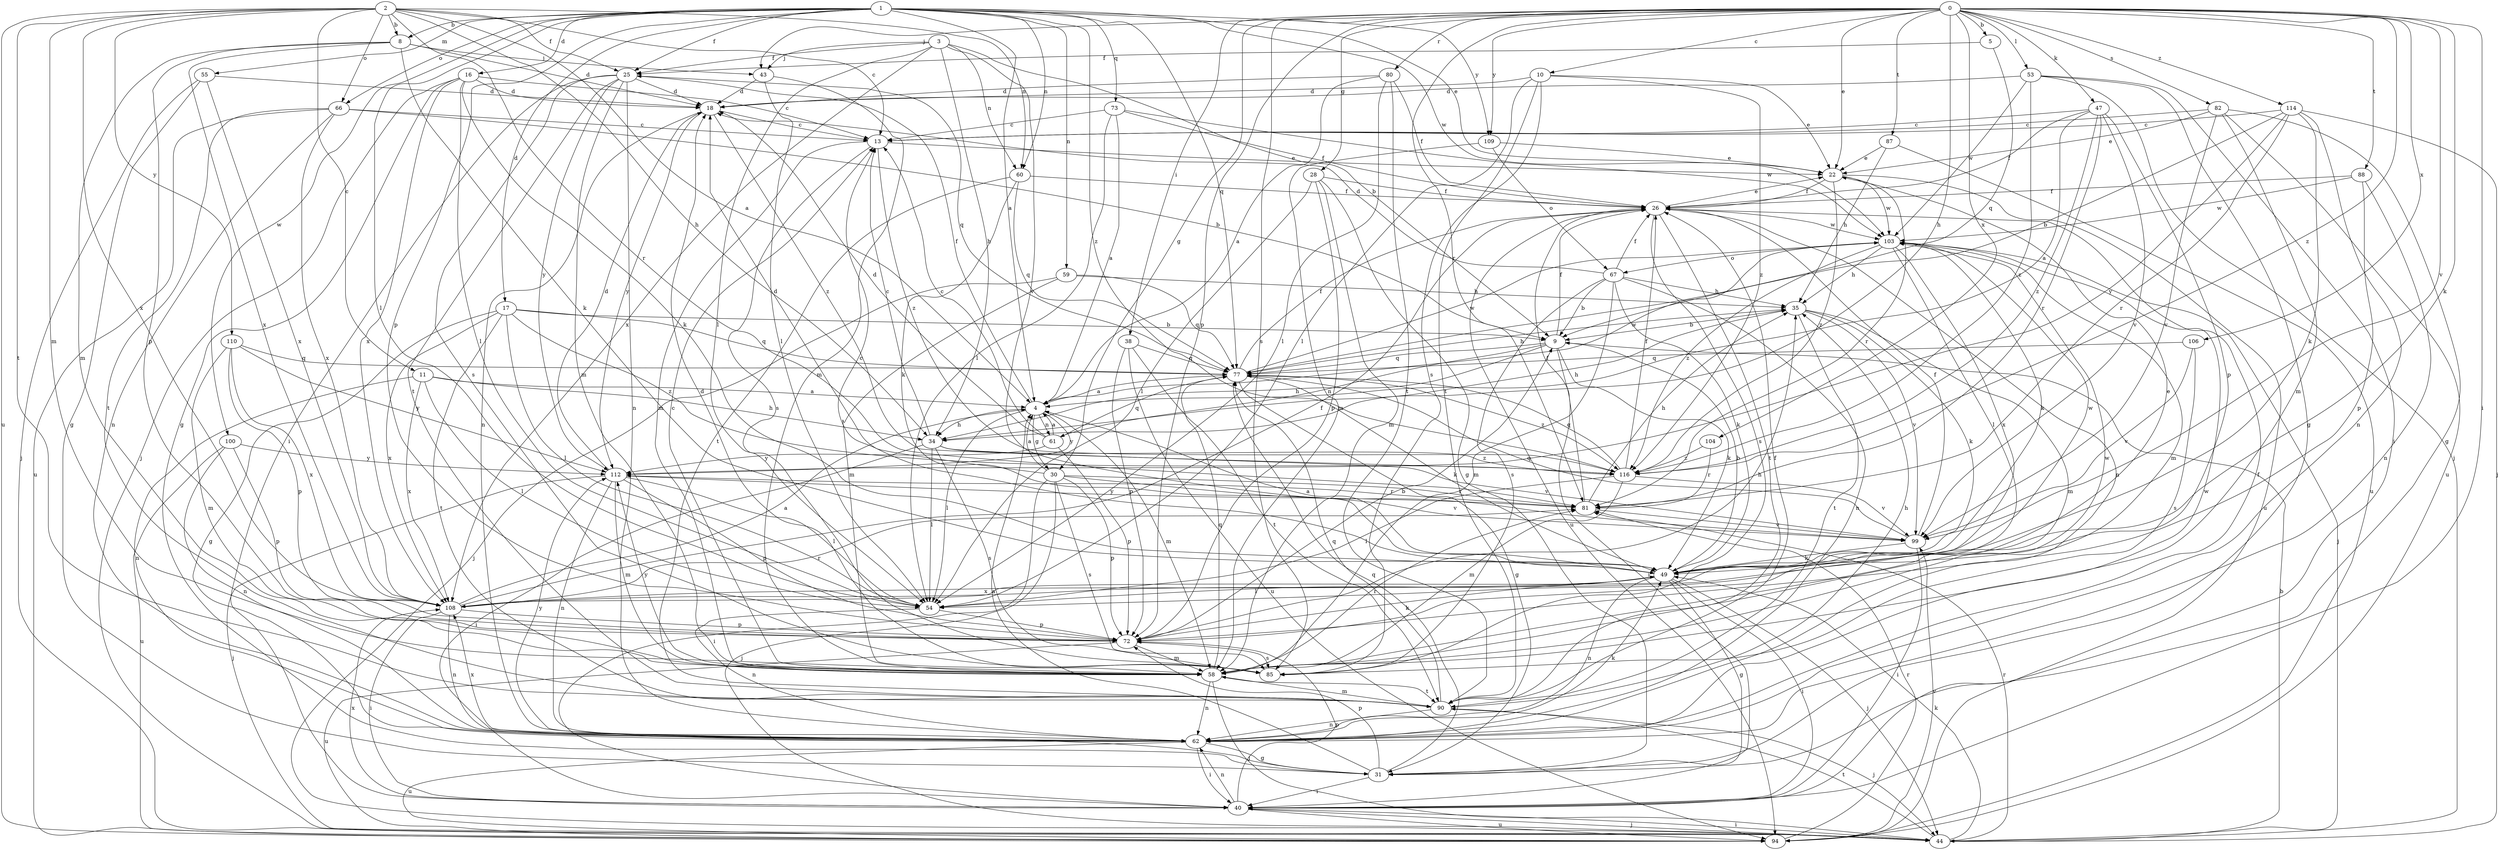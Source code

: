 strict digraph  {
0;
1;
2;
3;
4;
5;
8;
9;
10;
11;
13;
16;
17;
18;
22;
25;
26;
28;
30;
31;
34;
35;
38;
40;
43;
44;
47;
49;
53;
54;
55;
58;
59;
60;
61;
62;
66;
67;
72;
73;
77;
80;
81;
82;
85;
87;
88;
90;
94;
99;
100;
103;
104;
106;
108;
109;
110;
112;
114;
116;
0 -> 5  [label=b];
0 -> 10  [label=c];
0 -> 22  [label=e];
0 -> 28  [label=g];
0 -> 30  [label=g];
0 -> 34  [label=h];
0 -> 38  [label=i];
0 -> 40  [label=i];
0 -> 43  [label=j];
0 -> 47  [label=k];
0 -> 49  [label=k];
0 -> 53  [label=l];
0 -> 72  [label=p];
0 -> 80  [label=r];
0 -> 81  [label=r];
0 -> 82  [label=s];
0 -> 85  [label=s];
0 -> 87  [label=t];
0 -> 88  [label=t];
0 -> 99  [label=v];
0 -> 104  [label=x];
0 -> 106  [label=x];
0 -> 109  [label=y];
0 -> 114  [label=z];
0 -> 116  [label=z];
1 -> 4  [label=a];
1 -> 8  [label=b];
1 -> 16  [label=d];
1 -> 17  [label=d];
1 -> 22  [label=e];
1 -> 25  [label=f];
1 -> 54  [label=l];
1 -> 55  [label=m];
1 -> 59  [label=n];
1 -> 60  [label=n];
1 -> 66  [label=o];
1 -> 72  [label=p];
1 -> 73  [label=q];
1 -> 77  [label=q];
1 -> 100  [label=w];
1 -> 103  [label=w];
1 -> 109  [label=y];
1 -> 116  [label=z];
2 -> 4  [label=a];
2 -> 8  [label=b];
2 -> 11  [label=c];
2 -> 13  [label=c];
2 -> 25  [label=f];
2 -> 34  [label=h];
2 -> 58  [label=m];
2 -> 60  [label=n];
2 -> 66  [label=o];
2 -> 81  [label=r];
2 -> 90  [label=t];
2 -> 94  [label=u];
2 -> 108  [label=x];
2 -> 110  [label=y];
3 -> 9  [label=b];
3 -> 25  [label=f];
3 -> 34  [label=h];
3 -> 43  [label=j];
3 -> 54  [label=l];
3 -> 60  [label=n];
3 -> 99  [label=v];
3 -> 108  [label=x];
4 -> 25  [label=f];
4 -> 30  [label=g];
4 -> 34  [label=h];
4 -> 54  [label=l];
4 -> 58  [label=m];
4 -> 61  [label=n];
4 -> 103  [label=w];
4 -> 112  [label=y];
5 -> 25  [label=f];
5 -> 77  [label=q];
8 -> 18  [label=d];
8 -> 43  [label=j];
8 -> 49  [label=k];
8 -> 58  [label=m];
8 -> 72  [label=p];
8 -> 108  [label=x];
9 -> 26  [label=f];
9 -> 34  [label=h];
9 -> 40  [label=i];
9 -> 49  [label=k];
9 -> 61  [label=n];
9 -> 77  [label=q];
10 -> 18  [label=d];
10 -> 22  [label=e];
10 -> 54  [label=l];
10 -> 85  [label=s];
10 -> 90  [label=t];
10 -> 116  [label=z];
11 -> 4  [label=a];
11 -> 34  [label=h];
11 -> 54  [label=l];
11 -> 62  [label=n];
11 -> 108  [label=x];
13 -> 22  [label=e];
13 -> 58  [label=m];
13 -> 85  [label=s];
13 -> 116  [label=z];
16 -> 13  [label=c];
16 -> 18  [label=d];
16 -> 31  [label=g];
16 -> 44  [label=j];
16 -> 49  [label=k];
16 -> 54  [label=l];
16 -> 108  [label=x];
17 -> 9  [label=b];
17 -> 31  [label=g];
17 -> 54  [label=l];
17 -> 77  [label=q];
17 -> 90  [label=t];
17 -> 108  [label=x];
17 -> 116  [label=z];
18 -> 13  [label=c];
18 -> 62  [label=n];
18 -> 112  [label=y];
18 -> 116  [label=z];
22 -> 26  [label=f];
22 -> 81  [label=r];
22 -> 94  [label=u];
22 -> 103  [label=w];
22 -> 116  [label=z];
25 -> 18  [label=d];
25 -> 40  [label=i];
25 -> 58  [label=m];
25 -> 62  [label=n];
25 -> 77  [label=q];
25 -> 85  [label=s];
25 -> 90  [label=t];
25 -> 112  [label=y];
26 -> 22  [label=e];
26 -> 62  [label=n];
26 -> 85  [label=s];
26 -> 90  [label=t];
26 -> 94  [label=u];
26 -> 103  [label=w];
28 -> 26  [label=f];
28 -> 31  [label=g];
28 -> 54  [label=l];
28 -> 58  [label=m];
28 -> 72  [label=p];
30 -> 4  [label=a];
30 -> 18  [label=d];
30 -> 40  [label=i];
30 -> 44  [label=j];
30 -> 72  [label=p];
30 -> 81  [label=r];
30 -> 85  [label=s];
30 -> 99  [label=v];
31 -> 4  [label=a];
31 -> 40  [label=i];
31 -> 72  [label=p];
31 -> 77  [label=q];
34 -> 13  [label=c];
34 -> 35  [label=h];
34 -> 40  [label=i];
34 -> 54  [label=l];
34 -> 85  [label=s];
34 -> 99  [label=v];
34 -> 116  [label=z];
35 -> 9  [label=b];
35 -> 49  [label=k];
35 -> 58  [label=m];
35 -> 90  [label=t];
35 -> 99  [label=v];
38 -> 72  [label=p];
38 -> 77  [label=q];
38 -> 90  [label=t];
38 -> 94  [label=u];
40 -> 44  [label=j];
40 -> 62  [label=n];
40 -> 72  [label=p];
40 -> 94  [label=u];
40 -> 108  [label=x];
43 -> 18  [label=d];
43 -> 54  [label=l];
43 -> 58  [label=m];
44 -> 9  [label=b];
44 -> 40  [label=i];
44 -> 49  [label=k];
44 -> 81  [label=r];
44 -> 90  [label=t];
47 -> 4  [label=a];
47 -> 13  [label=c];
47 -> 26  [label=f];
47 -> 72  [label=p];
47 -> 81  [label=r];
47 -> 99  [label=v];
47 -> 116  [label=z];
49 -> 4  [label=a];
49 -> 9  [label=b];
49 -> 13  [label=c];
49 -> 31  [label=g];
49 -> 40  [label=i];
49 -> 44  [label=j];
49 -> 54  [label=l];
49 -> 62  [label=n];
49 -> 103  [label=w];
49 -> 108  [label=x];
53 -> 18  [label=d];
53 -> 31  [label=g];
53 -> 40  [label=i];
53 -> 44  [label=j];
53 -> 103  [label=w];
53 -> 116  [label=z];
54 -> 62  [label=n];
54 -> 72  [label=p];
55 -> 18  [label=d];
55 -> 31  [label=g];
55 -> 44  [label=j];
55 -> 108  [label=x];
58 -> 13  [label=c];
58 -> 44  [label=j];
58 -> 62  [label=n];
58 -> 77  [label=q];
58 -> 81  [label=r];
58 -> 90  [label=t];
58 -> 103  [label=w];
58 -> 112  [label=y];
59 -> 35  [label=h];
59 -> 44  [label=j];
59 -> 58  [label=m];
59 -> 77  [label=q];
60 -> 26  [label=f];
60 -> 49  [label=k];
60 -> 77  [label=q];
60 -> 90  [label=t];
61 -> 4  [label=a];
61 -> 13  [label=c];
61 -> 18  [label=d];
61 -> 72  [label=p];
61 -> 77  [label=q];
61 -> 112  [label=y];
62 -> 26  [label=f];
62 -> 31  [label=g];
62 -> 40  [label=i];
62 -> 49  [label=k];
62 -> 94  [label=u];
62 -> 103  [label=w];
62 -> 108  [label=x];
62 -> 112  [label=y];
66 -> 9  [label=b];
66 -> 13  [label=c];
66 -> 62  [label=n];
66 -> 90  [label=t];
66 -> 94  [label=u];
66 -> 108  [label=x];
67 -> 9  [label=b];
67 -> 18  [label=d];
67 -> 26  [label=f];
67 -> 35  [label=h];
67 -> 49  [label=k];
67 -> 58  [label=m];
67 -> 62  [label=n];
67 -> 85  [label=s];
72 -> 9  [label=b];
72 -> 35  [label=h];
72 -> 49  [label=k];
72 -> 58  [label=m];
72 -> 85  [label=s];
72 -> 94  [label=u];
73 -> 4  [label=a];
73 -> 13  [label=c];
73 -> 26  [label=f];
73 -> 54  [label=l];
73 -> 103  [label=w];
77 -> 4  [label=a];
77 -> 26  [label=f];
77 -> 31  [label=g];
77 -> 35  [label=h];
77 -> 49  [label=k];
77 -> 103  [label=w];
77 -> 116  [label=z];
80 -> 4  [label=a];
80 -> 18  [label=d];
80 -> 26  [label=f];
80 -> 54  [label=l];
80 -> 90  [label=t];
81 -> 26  [label=f];
81 -> 35  [label=h];
81 -> 99  [label=v];
81 -> 112  [label=y];
82 -> 13  [label=c];
82 -> 22  [label=e];
82 -> 31  [label=g];
82 -> 58  [label=m];
82 -> 94  [label=u];
82 -> 99  [label=v];
85 -> 18  [label=d];
87 -> 22  [label=e];
87 -> 35  [label=h];
87 -> 94  [label=u];
88 -> 26  [label=f];
88 -> 62  [label=n];
88 -> 72  [label=p];
88 -> 103  [label=w];
90 -> 26  [label=f];
90 -> 35  [label=h];
90 -> 44  [label=j];
90 -> 58  [label=m];
90 -> 62  [label=n];
90 -> 77  [label=q];
94 -> 81  [label=r];
94 -> 99  [label=v];
99 -> 26  [label=f];
99 -> 40  [label=i];
99 -> 49  [label=k];
99 -> 77  [label=q];
100 -> 62  [label=n];
100 -> 72  [label=p];
100 -> 94  [label=u];
100 -> 112  [label=y];
103 -> 35  [label=h];
103 -> 44  [label=j];
103 -> 49  [label=k];
103 -> 54  [label=l];
103 -> 58  [label=m];
103 -> 67  [label=o];
103 -> 108  [label=x];
103 -> 116  [label=z];
104 -> 81  [label=r];
104 -> 116  [label=z];
106 -> 77  [label=q];
106 -> 85  [label=s];
106 -> 99  [label=v];
108 -> 4  [label=a];
108 -> 22  [label=e];
108 -> 26  [label=f];
108 -> 40  [label=i];
108 -> 62  [label=n];
108 -> 72  [label=p];
108 -> 81  [label=r];
109 -> 22  [label=e];
109 -> 58  [label=m];
109 -> 67  [label=o];
110 -> 58  [label=m];
110 -> 72  [label=p];
110 -> 77  [label=q];
110 -> 108  [label=x];
110 -> 112  [label=y];
112 -> 18  [label=d];
112 -> 44  [label=j];
112 -> 54  [label=l];
112 -> 58  [label=m];
112 -> 62  [label=n];
112 -> 72  [label=p];
112 -> 81  [label=r];
114 -> 9  [label=b];
114 -> 13  [label=c];
114 -> 44  [label=j];
114 -> 49  [label=k];
114 -> 62  [label=n];
114 -> 81  [label=r];
114 -> 112  [label=y];
116 -> 26  [label=f];
116 -> 54  [label=l];
116 -> 58  [label=m];
116 -> 77  [label=q];
116 -> 99  [label=v];
}
